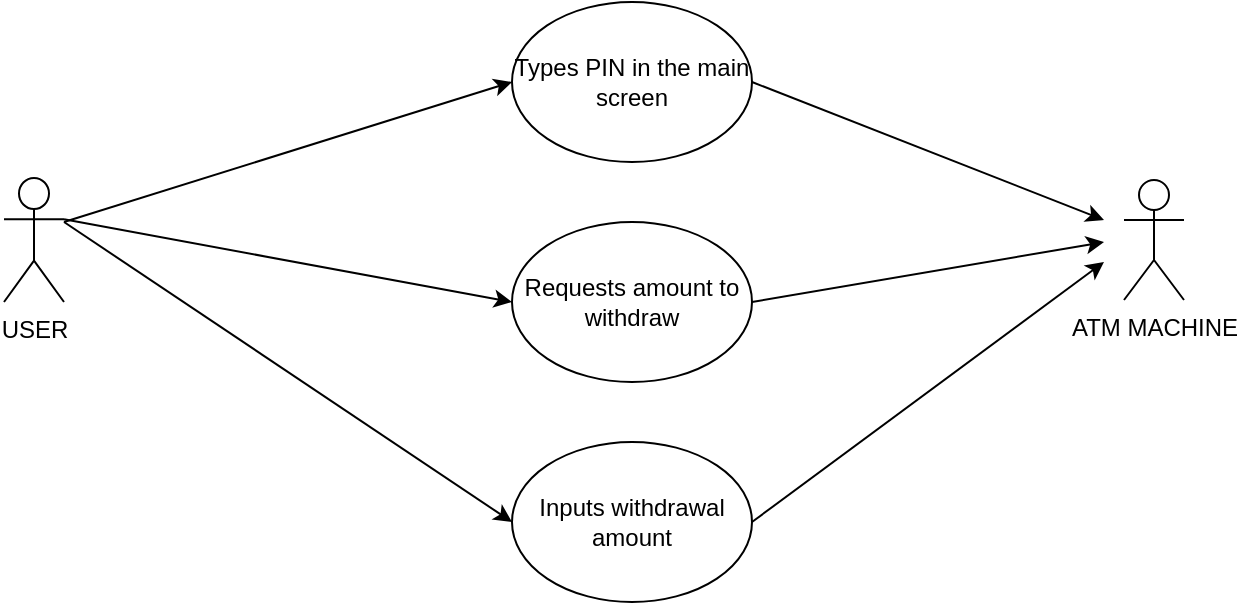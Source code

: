 <mxfile version="14.3.0" type="device"><diagram id="C5RBs43oDa-KdzZeNtuy" name="Page-1"><mxGraphModel dx="1038" dy="477" grid="1" gridSize="10" guides="1" tooltips="1" connect="1" arrows="1" fold="1" page="1" pageScale="1" pageWidth="827" pageHeight="1169" math="0" shadow="0"><root><mxCell id="WIyWlLk6GJQsqaUBKTNV-0"/><mxCell id="WIyWlLk6GJQsqaUBKTNV-1" parent="WIyWlLk6GJQsqaUBKTNV-0"/><object label="USER" USER="" id="BH-uWIehv3HfpJZOl0r6-0"><mxCell style="shape=umlActor;verticalLabelPosition=bottom;verticalAlign=top;html=1;outlineConnect=0;" parent="WIyWlLk6GJQsqaUBKTNV-1" vertex="1"><mxGeometry x="100" y="258" width="30" height="62" as="geometry"/></mxCell></object><mxCell id="BH-uWIehv3HfpJZOl0r6-1" value="ATM MACHINE" style="shape=umlActor;verticalLabelPosition=bottom;verticalAlign=top;html=1;outlineConnect=0;" parent="WIyWlLk6GJQsqaUBKTNV-1" vertex="1"><mxGeometry x="660" y="259" width="30" height="60" as="geometry"/></mxCell><mxCell id="BH-uWIehv3HfpJZOl0r6-4" value="Types PIN in the main screen" style="ellipse;whiteSpace=wrap;html=1;" parent="WIyWlLk6GJQsqaUBKTNV-1" vertex="1"><mxGeometry x="354" y="170" width="120" height="80" as="geometry"/></mxCell><mxCell id="BH-uWIehv3HfpJZOl0r6-5" value="Requests amount to withdraw" style="ellipse;whiteSpace=wrap;html=1;" parent="WIyWlLk6GJQsqaUBKTNV-1" vertex="1"><mxGeometry x="354" y="280" width="120" height="80" as="geometry"/></mxCell><mxCell id="BH-uWIehv3HfpJZOl0r6-6" value="Inputs withdrawal amount" style="ellipse;whiteSpace=wrap;html=1;" parent="WIyWlLk6GJQsqaUBKTNV-1" vertex="1"><mxGeometry x="354" y="390" width="120" height="80" as="geometry"/></mxCell><mxCell id="cX7qLAxIIPLC6GzeY0lN-1" value="" style="endArrow=classic;html=1;entryX=0;entryY=0.5;entryDx=0;entryDy=0;" edge="1" parent="WIyWlLk6GJQsqaUBKTNV-1" target="BH-uWIehv3HfpJZOl0r6-4"><mxGeometry width="50" height="50" relative="1" as="geometry"><mxPoint x="130" y="280" as="sourcePoint"/><mxPoint x="180" y="230" as="targetPoint"/></mxGeometry></mxCell><mxCell id="cX7qLAxIIPLC6GzeY0lN-2" value="" style="endArrow=classic;html=1;entryX=0;entryY=0.5;entryDx=0;entryDy=0;exitX=1;exitY=0.333;exitDx=0;exitDy=0;exitPerimeter=0;" edge="1" parent="WIyWlLk6GJQsqaUBKTNV-1" source="BH-uWIehv3HfpJZOl0r6-0" target="BH-uWIehv3HfpJZOl0r6-5"><mxGeometry width="50" height="50" relative="1" as="geometry"><mxPoint x="140" y="280" as="sourcePoint"/><mxPoint x="364" y="220" as="targetPoint"/></mxGeometry></mxCell><mxCell id="cX7qLAxIIPLC6GzeY0lN-3" value="" style="endArrow=classic;html=1;entryX=0;entryY=0.5;entryDx=0;entryDy=0;" edge="1" parent="WIyWlLk6GJQsqaUBKTNV-1" target="BH-uWIehv3HfpJZOl0r6-6"><mxGeometry width="50" height="50" relative="1" as="geometry"><mxPoint x="130" y="280" as="sourcePoint"/><mxPoint x="374" y="230" as="targetPoint"/></mxGeometry></mxCell><mxCell id="cX7qLAxIIPLC6GzeY0lN-4" value="" style="endArrow=classic;html=1;" edge="1" parent="WIyWlLk6GJQsqaUBKTNV-1"><mxGeometry width="50" height="50" relative="1" as="geometry"><mxPoint x="474" y="210" as="sourcePoint"/><mxPoint x="650" y="279" as="targetPoint"/></mxGeometry></mxCell><mxCell id="cX7qLAxIIPLC6GzeY0lN-5" value="" style="endArrow=classic;html=1;exitX=1;exitY=0.5;exitDx=0;exitDy=0;" edge="1" parent="WIyWlLk6GJQsqaUBKTNV-1" source="BH-uWIehv3HfpJZOl0r6-5"><mxGeometry width="50" height="50" relative="1" as="geometry"><mxPoint x="484" y="220" as="sourcePoint"/><mxPoint x="650" y="290" as="targetPoint"/></mxGeometry></mxCell><mxCell id="cX7qLAxIIPLC6GzeY0lN-6" value="" style="endArrow=classic;html=1;exitX=1;exitY=0.5;exitDx=0;exitDy=0;" edge="1" parent="WIyWlLk6GJQsqaUBKTNV-1" source="BH-uWIehv3HfpJZOl0r6-6"><mxGeometry width="50" height="50" relative="1" as="geometry"><mxPoint x="494" y="230" as="sourcePoint"/><mxPoint x="650" y="300" as="targetPoint"/></mxGeometry></mxCell></root></mxGraphModel></diagram></mxfile>